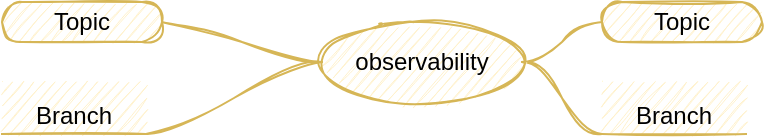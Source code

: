<mxfile version="24.4.13" type="github" pages="2">
  <diagram id="39KQX6Ht3fXacYNEG0iI" name="observability">
    <mxGraphModel dx="1050" dy="530" grid="1" gridSize="10" guides="1" tooltips="1" connect="1" arrows="1" fold="1" page="1" pageScale="1" pageWidth="1169" pageHeight="827" math="0" shadow="0">
      <root>
        <mxCell id="0" />
        <mxCell id="1" parent="0" />
        <mxCell id="YnUc5awOxCowvdNo1tEb-3" value="" style="edgeStyle=entityRelationEdgeStyle;startArrow=none;endArrow=none;segment=10;curved=1;shadow=0;sketch=1;fillColor=#fff2cc;strokeColor=#d6b656;" parent="1" source="YnUc5awOxCowvdNo1tEb-7" target="YnUc5awOxCowvdNo1tEb-8" edge="1">
          <mxGeometry relative="1" as="geometry" />
        </mxCell>
        <mxCell id="YnUc5awOxCowvdNo1tEb-4" value="" style="edgeStyle=entityRelationEdgeStyle;startArrow=none;endArrow=none;segment=10;curved=1;shadow=0;sketch=1;fillColor=#fff2cc;strokeColor=#d6b656;" parent="1" source="YnUc5awOxCowvdNo1tEb-7" target="YnUc5awOxCowvdNo1tEb-9" edge="1">
          <mxGeometry relative="1" as="geometry" />
        </mxCell>
        <mxCell id="YnUc5awOxCowvdNo1tEb-5" value="" style="edgeStyle=entityRelationEdgeStyle;startArrow=none;endArrow=none;segment=10;curved=1;shadow=0;sketch=1;fillColor=#fff2cc;strokeColor=#d6b656;" parent="1" source="YnUc5awOxCowvdNo1tEb-7" target="YnUc5awOxCowvdNo1tEb-10" edge="1">
          <mxGeometry relative="1" as="geometry" />
        </mxCell>
        <mxCell id="YnUc5awOxCowvdNo1tEb-6" value="" style="edgeStyle=entityRelationEdgeStyle;startArrow=none;endArrow=none;segment=10;curved=1;shadow=0;sketch=1;fillColor=#fff2cc;strokeColor=#d6b656;" parent="1" source="YnUc5awOxCowvdNo1tEb-7" target="YnUc5awOxCowvdNo1tEb-11" edge="1">
          <mxGeometry relative="1" as="geometry" />
        </mxCell>
        <mxCell id="YnUc5awOxCowvdNo1tEb-7" value="observability" style="ellipse;whiteSpace=wrap;html=1;align=center;treeFolding=1;treeMoving=1;newEdgeStyle={&quot;edgeStyle&quot;:&quot;entityRelationEdgeStyle&quot;,&quot;startArrow&quot;:&quot;none&quot;,&quot;endArrow&quot;:&quot;none&quot;,&quot;segment&quot;:10,&quot;curved&quot;:1};shadow=0;sketch=1;fillColor=#fff2cc;strokeColor=#d6b656;" parent="1" vertex="1">
          <mxGeometry x="390" y="160" width="100" height="40" as="geometry" />
        </mxCell>
        <mxCell id="YnUc5awOxCowvdNo1tEb-8" value="Topic" style="whiteSpace=wrap;html=1;rounded=1;arcSize=50;align=center;verticalAlign=middle;strokeWidth=1;autosize=1;spacing=4;treeFolding=1;treeMoving=1;newEdgeStyle={&quot;edgeStyle&quot;:&quot;entityRelationEdgeStyle&quot;,&quot;startArrow&quot;:&quot;none&quot;,&quot;endArrow&quot;:&quot;none&quot;,&quot;segment&quot;:10,&quot;curved&quot;:1};shadow=0;sketch=1;fillColor=#fff2cc;strokeColor=#d6b656;" parent="1" vertex="1">
          <mxGeometry x="530" y="150" width="80" height="20" as="geometry" />
        </mxCell>
        <mxCell id="YnUc5awOxCowvdNo1tEb-9" value="Branch" style="whiteSpace=wrap;html=1;shape=partialRectangle;top=0;left=0;bottom=1;right=0;points=[[0,1],[1,1]];fillColor=#fff2cc;align=center;verticalAlign=bottom;routingCenterY=0.5;snapToPoint=1;autosize=1;treeFolding=1;treeMoving=1;newEdgeStyle={&quot;edgeStyle&quot;:&quot;entityRelationEdgeStyle&quot;,&quot;startArrow&quot;:&quot;none&quot;,&quot;endArrow&quot;:&quot;none&quot;,&quot;segment&quot;:10,&quot;curved&quot;:1};shadow=0;sketch=1;strokeColor=#d6b656;" parent="1" vertex="1">
          <mxGeometry x="530" y="190" width="72" height="26" as="geometry" />
        </mxCell>
        <mxCell id="YnUc5awOxCowvdNo1tEb-10" value="Topic" style="whiteSpace=wrap;html=1;rounded=1;arcSize=50;align=center;verticalAlign=middle;strokeWidth=1;autosize=1;spacing=4;treeFolding=1;treeMoving=1;newEdgeStyle={&quot;edgeStyle&quot;:&quot;entityRelationEdgeStyle&quot;,&quot;startArrow&quot;:&quot;none&quot;,&quot;endArrow&quot;:&quot;none&quot;,&quot;segment&quot;:10,&quot;curved&quot;:1};shadow=0;sketch=1;fillColor=#fff2cc;strokeColor=#d6b656;" parent="1" vertex="1">
          <mxGeometry x="230" y="150" width="80" height="20" as="geometry" />
        </mxCell>
        <mxCell id="YnUc5awOxCowvdNo1tEb-11" value="Branch" style="whiteSpace=wrap;html=1;shape=partialRectangle;top=0;left=0;bottom=1;right=0;points=[[0,1],[1,1]];fillColor=#fff2cc;align=center;verticalAlign=bottom;routingCenterY=0.5;snapToPoint=1;autosize=1;treeFolding=1;treeMoving=1;newEdgeStyle={&quot;edgeStyle&quot;:&quot;entityRelationEdgeStyle&quot;,&quot;startArrow&quot;:&quot;none&quot;,&quot;endArrow&quot;:&quot;none&quot;,&quot;segment&quot;:10,&quot;curved&quot;:1};shadow=0;sketch=1;strokeColor=#d6b656;" parent="1" vertex="1">
          <mxGeometry x="230" y="190" width="72" height="26" as="geometry" />
        </mxCell>
      </root>
    </mxGraphModel>
  </diagram>
  <diagram id="VFGiiUs8xga3N3kZTZNb" name="Page-2">
    <mxGraphModel dx="1038" dy="548" grid="1" gridSize="10" guides="1" tooltips="1" connect="1" arrows="1" fold="1" page="1" pageScale="1" pageWidth="1169" pageHeight="827" math="0" shadow="0">
      <root>
        <mxCell id="ANaL1DxnVE4xrbeSQCjZ-0" />
        <mxCell id="ANaL1DxnVE4xrbeSQCjZ-1" parent="ANaL1DxnVE4xrbeSQCjZ-0" />
      </root>
    </mxGraphModel>
  </diagram>
</mxfile>
